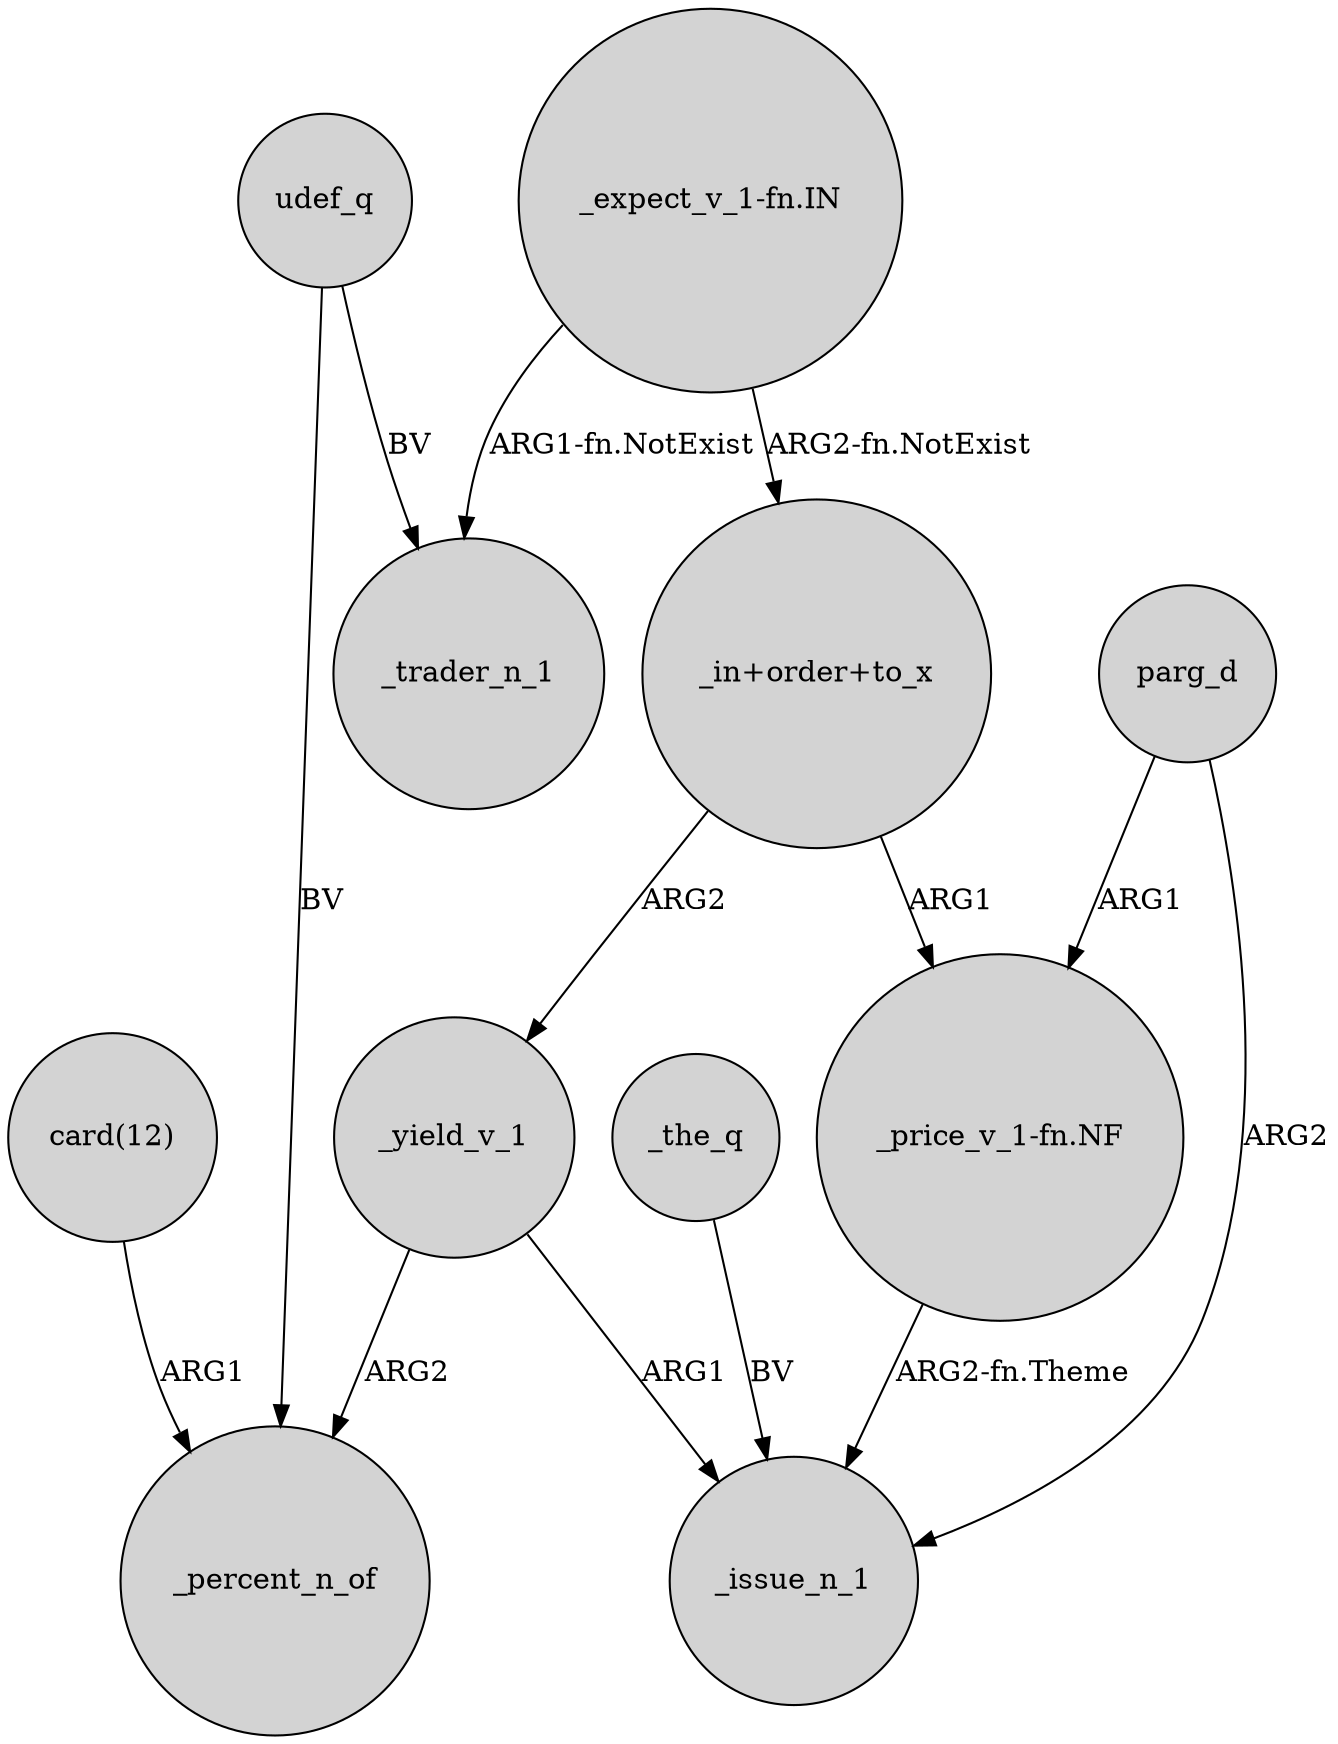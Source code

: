 digraph {
	node [shape=circle style=filled]
	"card(12)" -> _percent_n_of [label=ARG1]
	"_in+order+to_x" -> "_price_v_1-fn.NF" [label=ARG1]
	parg_d -> _issue_n_1 [label=ARG2]
	_yield_v_1 -> _issue_n_1 [label=ARG1]
	"_expect_v_1-fn.IN" -> "_in+order+to_x" [label="ARG2-fn.NotExist"]
	"_in+order+to_x" -> _yield_v_1 [label=ARG2]
	udef_q -> _percent_n_of [label=BV]
	_the_q -> _issue_n_1 [label=BV]
	udef_q -> _trader_n_1 [label=BV]
	"_price_v_1-fn.NF" -> _issue_n_1 [label="ARG2-fn.Theme"]
	"_expect_v_1-fn.IN" -> _trader_n_1 [label="ARG1-fn.NotExist"]
	parg_d -> "_price_v_1-fn.NF" [label=ARG1]
	_yield_v_1 -> _percent_n_of [label=ARG2]
}
